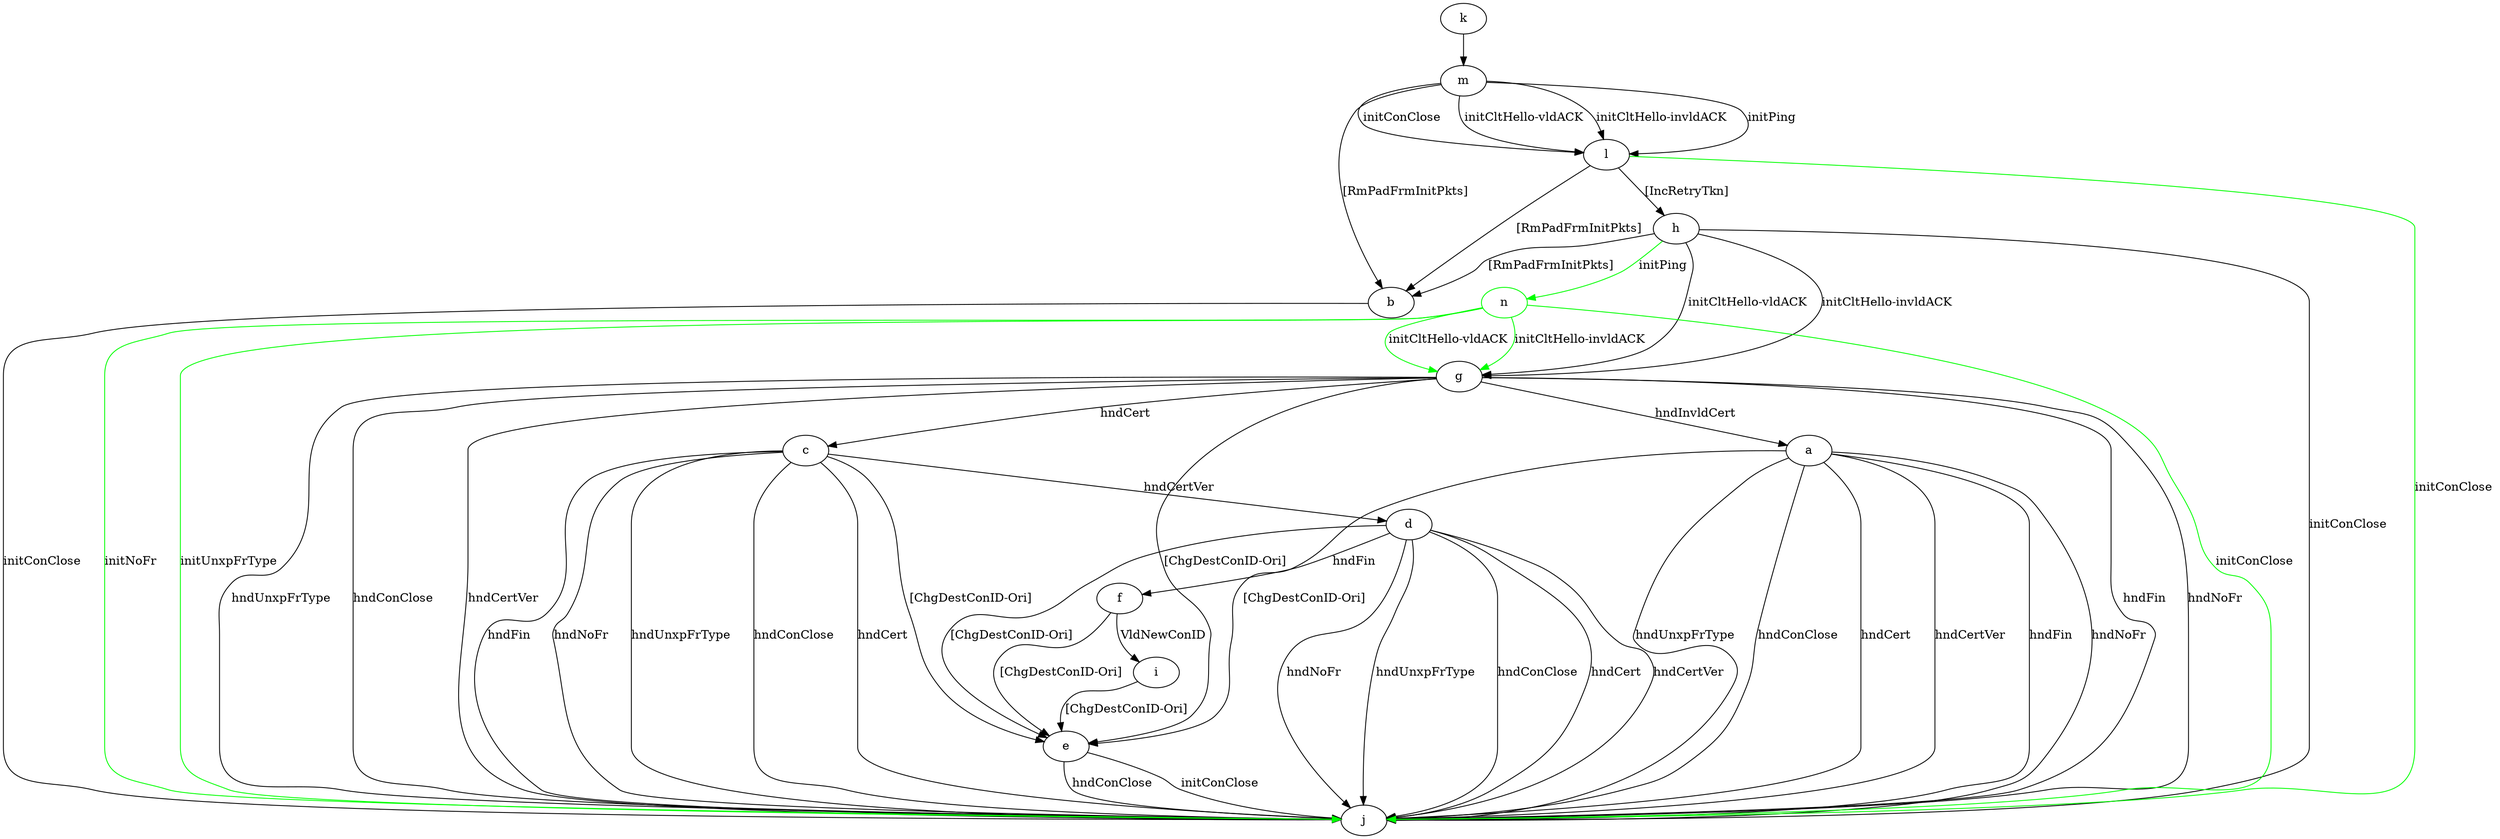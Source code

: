 digraph "" {
	a -> e	[key=0,
		label="[ChgDestConID-Ori] "];
	a -> j	[key=0,
		label="hndFin "];
	a -> j	[key=1,
		label="hndNoFr "];
	a -> j	[key=2,
		label="hndUnxpFrType "];
	a -> j	[key=3,
		label="hndConClose "];
	a -> j	[key=4,
		label="hndCert "];
	a -> j	[key=5,
		label="hndCertVer "];
	b -> j	[key=0,
		label="initConClose "];
	c -> d	[key=0,
		label="hndCertVer "];
	c -> e	[key=0,
		label="[ChgDestConID-Ori] "];
	c -> j	[key=0,
		label="hndFin "];
	c -> j	[key=1,
		label="hndNoFr "];
	c -> j	[key=2,
		label="hndUnxpFrType "];
	c -> j	[key=3,
		label="hndConClose "];
	c -> j	[key=4,
		label="hndCert "];
	d -> e	[key=0,
		label="[ChgDestConID-Ori] "];
	d -> f	[key=0,
		label="hndFin "];
	d -> j	[key=0,
		label="hndNoFr "];
	d -> j	[key=1,
		label="hndUnxpFrType "];
	d -> j	[key=2,
		label="hndConClose "];
	d -> j	[key=3,
		label="hndCert "];
	d -> j	[key=4,
		label="hndCertVer "];
	e -> j	[key=0,
		label="initConClose "];
	e -> j	[key=1,
		label="hndConClose "];
	f -> e	[key=0,
		label="[ChgDestConID-Ori] "];
	f -> i	[key=0,
		label="VldNewConID "];
	g -> a	[key=0,
		label="hndInvldCert "];
	g -> c	[key=0,
		label="hndCert "];
	g -> e	[key=0,
		label="[ChgDestConID-Ori] "];
	g -> j	[key=0,
		label="hndFin "];
	g -> j	[key=1,
		label="hndNoFr "];
	g -> j	[key=2,
		label="hndUnxpFrType "];
	g -> j	[key=3,
		label="hndConClose "];
	g -> j	[key=4,
		label="hndCertVer "];
	h -> b	[key=0,
		label="[RmPadFrmInitPkts] "];
	h -> g	[key=0,
		label="initCltHello-vldACK "];
	h -> g	[key=1,
		label="initCltHello-invldACK "];
	h -> j	[key=0,
		label="initConClose "];
	n	[color=green];
	h -> n	[key=0,
		color=green,
		label="initPing "];
	i -> e	[key=0,
		label="[ChgDestConID-Ori] "];
	k -> m	[key=0];
	l -> b	[key=0,
		label="[RmPadFrmInitPkts] "];
	l -> h	[key=0,
		label="[IncRetryTkn] "];
	l -> j	[key=0,
		color=green,
		label="initConClose "];
	m -> b	[key=0,
		label="[RmPadFrmInitPkts] "];
	m -> l	[key=0,
		label="initPing "];
	m -> l	[key=1,
		label="initConClose "];
	m -> l	[key=2,
		label="initCltHello-vldACK "];
	m -> l	[key=3,
		label="initCltHello-invldACK "];
	n -> g	[key=0,
		color=green,
		label="initCltHello-vldACK "];
	n -> g	[key=1,
		color=green,
		label="initCltHello-invldACK "];
	n -> j	[key=0,
		color=green,
		label="initConClose "];
	n -> j	[key=1,
		color=green,
		label="initNoFr "];
	n -> j	[key=2,
		color=green,
		label="initUnxpFrType "];
}
